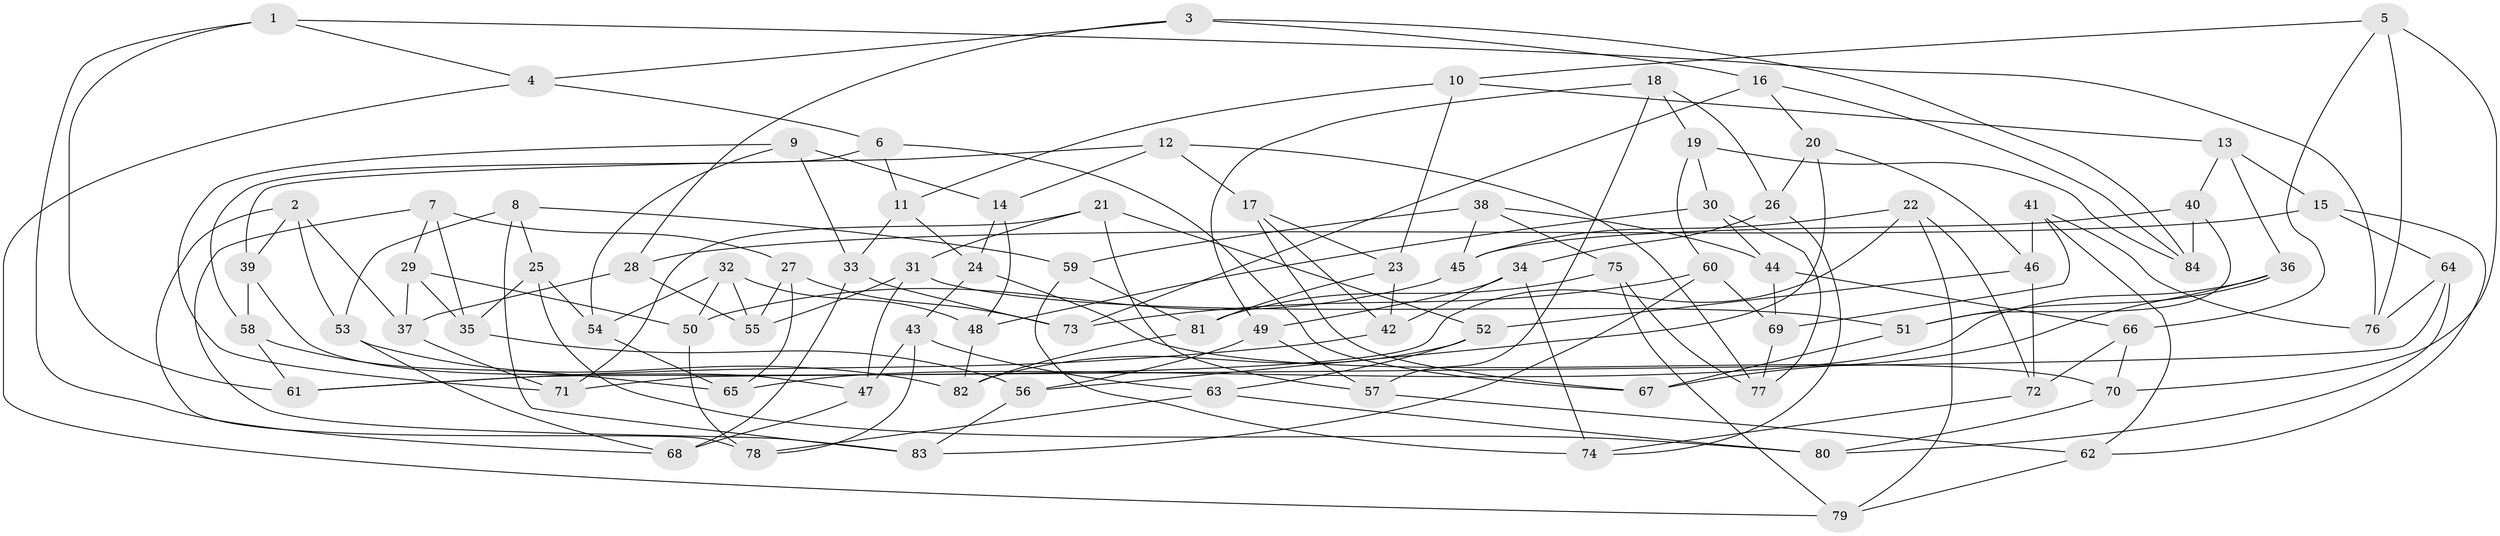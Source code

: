 // coarse degree distribution, {8: 0.14814814814814814, 7: 0.18518518518518517, 4: 0.037037037037037035, 6: 0.2962962962962963, 3: 0.07407407407407407, 5: 0.18518518518518517, 9: 0.07407407407407407}
// Generated by graph-tools (version 1.1) at 2025/38/03/04/25 23:38:04]
// undirected, 84 vertices, 168 edges
graph export_dot {
  node [color=gray90,style=filled];
  1;
  2;
  3;
  4;
  5;
  6;
  7;
  8;
  9;
  10;
  11;
  12;
  13;
  14;
  15;
  16;
  17;
  18;
  19;
  20;
  21;
  22;
  23;
  24;
  25;
  26;
  27;
  28;
  29;
  30;
  31;
  32;
  33;
  34;
  35;
  36;
  37;
  38;
  39;
  40;
  41;
  42;
  43;
  44;
  45;
  46;
  47;
  48;
  49;
  50;
  51;
  52;
  53;
  54;
  55;
  56;
  57;
  58;
  59;
  60;
  61;
  62;
  63;
  64;
  65;
  66;
  67;
  68;
  69;
  70;
  71;
  72;
  73;
  74;
  75;
  76;
  77;
  78;
  79;
  80;
  81;
  82;
  83;
  84;
  1 -- 76;
  1 -- 4;
  1 -- 61;
  1 -- 68;
  2 -- 78;
  2 -- 39;
  2 -- 53;
  2 -- 37;
  3 -- 16;
  3 -- 4;
  3 -- 84;
  3 -- 28;
  4 -- 79;
  4 -- 6;
  5 -- 70;
  5 -- 10;
  5 -- 66;
  5 -- 76;
  6 -- 67;
  6 -- 58;
  6 -- 11;
  7 -- 83;
  7 -- 27;
  7 -- 35;
  7 -- 29;
  8 -- 53;
  8 -- 59;
  8 -- 83;
  8 -- 25;
  9 -- 54;
  9 -- 33;
  9 -- 71;
  9 -- 14;
  10 -- 11;
  10 -- 13;
  10 -- 23;
  11 -- 33;
  11 -- 24;
  12 -- 77;
  12 -- 17;
  12 -- 14;
  12 -- 39;
  13 -- 36;
  13 -- 15;
  13 -- 40;
  14 -- 48;
  14 -- 24;
  15 -- 62;
  15 -- 28;
  15 -- 64;
  16 -- 84;
  16 -- 20;
  16 -- 73;
  17 -- 23;
  17 -- 42;
  17 -- 67;
  18 -- 19;
  18 -- 26;
  18 -- 49;
  18 -- 57;
  19 -- 30;
  19 -- 60;
  19 -- 84;
  20 -- 26;
  20 -- 46;
  20 -- 56;
  21 -- 57;
  21 -- 31;
  21 -- 71;
  21 -- 52;
  22 -- 61;
  22 -- 45;
  22 -- 79;
  22 -- 72;
  23 -- 81;
  23 -- 42;
  24 -- 43;
  24 -- 70;
  25 -- 35;
  25 -- 54;
  25 -- 80;
  26 -- 34;
  26 -- 74;
  27 -- 55;
  27 -- 65;
  27 -- 73;
  28 -- 55;
  28 -- 37;
  29 -- 35;
  29 -- 37;
  29 -- 50;
  30 -- 77;
  30 -- 48;
  30 -- 44;
  31 -- 51;
  31 -- 55;
  31 -- 47;
  32 -- 54;
  32 -- 48;
  32 -- 50;
  32 -- 55;
  33 -- 73;
  33 -- 68;
  34 -- 74;
  34 -- 42;
  34 -- 49;
  35 -- 56;
  36 -- 65;
  36 -- 51;
  36 -- 67;
  37 -- 71;
  38 -- 59;
  38 -- 44;
  38 -- 45;
  38 -- 75;
  39 -- 58;
  39 -- 47;
  40 -- 84;
  40 -- 51;
  40 -- 45;
  41 -- 76;
  41 -- 62;
  41 -- 46;
  41 -- 69;
  42 -- 61;
  43 -- 63;
  43 -- 47;
  43 -- 78;
  44 -- 69;
  44 -- 66;
  45 -- 50;
  46 -- 72;
  46 -- 52;
  47 -- 68;
  48 -- 82;
  49 -- 56;
  49 -- 57;
  50 -- 78;
  51 -- 67;
  52 -- 63;
  52 -- 82;
  53 -- 68;
  53 -- 82;
  54 -- 65;
  56 -- 83;
  57 -- 62;
  58 -- 65;
  58 -- 61;
  59 -- 81;
  59 -- 74;
  60 -- 73;
  60 -- 83;
  60 -- 69;
  62 -- 79;
  63 -- 78;
  63 -- 80;
  64 -- 76;
  64 -- 71;
  64 -- 80;
  66 -- 70;
  66 -- 72;
  69 -- 77;
  70 -- 80;
  72 -- 74;
  75 -- 81;
  75 -- 79;
  75 -- 77;
  81 -- 82;
}
